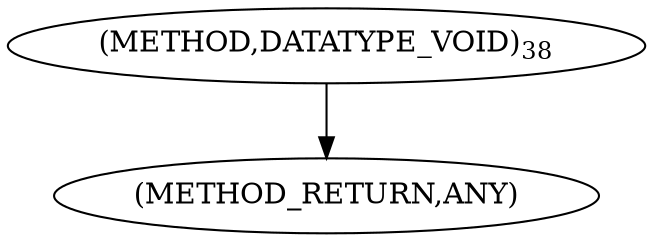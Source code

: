 digraph "DATATYPE_VOID" {  
"100551" [label = <(METHOD,DATATYPE_VOID)<SUB>38</SUB>> ]
"100552" [label = <(METHOD_RETURN,ANY)> ]
  "100551" -> "100552" 
}
